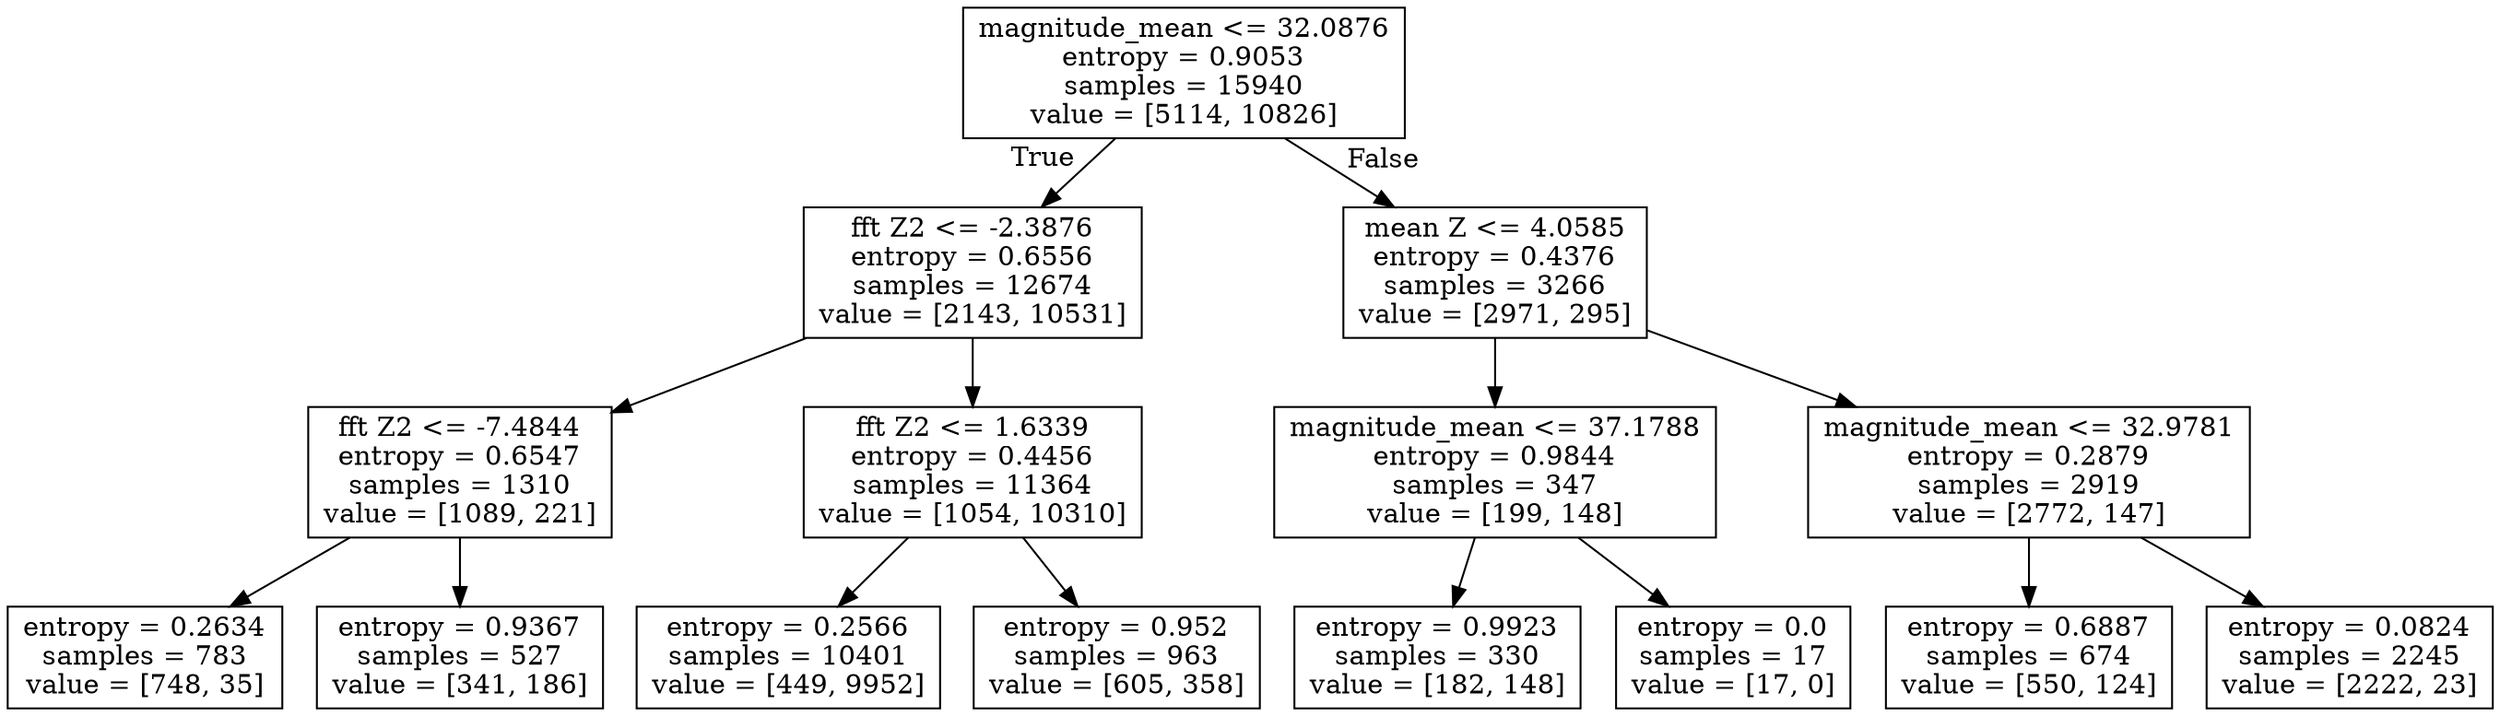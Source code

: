 digraph Tree {
node [shape=box] ;
0 [label="magnitude_mean <= 32.0876\nentropy = 0.9053\nsamples = 15940\nvalue = [5114, 10826]"] ;
1 [label="fft Z2 <= -2.3876\nentropy = 0.6556\nsamples = 12674\nvalue = [2143, 10531]"] ;
0 -> 1 [labeldistance=2.5, labelangle=45, headlabel="True"] ;
2 [label="fft Z2 <= -7.4844\nentropy = 0.6547\nsamples = 1310\nvalue = [1089, 221]"] ;
1 -> 2 ;
3 [label="entropy = 0.2634\nsamples = 783\nvalue = [748, 35]"] ;
2 -> 3 ;
4 [label="entropy = 0.9367\nsamples = 527\nvalue = [341, 186]"] ;
2 -> 4 ;
5 [label="fft Z2 <= 1.6339\nentropy = 0.4456\nsamples = 11364\nvalue = [1054, 10310]"] ;
1 -> 5 ;
6 [label="entropy = 0.2566\nsamples = 10401\nvalue = [449, 9952]"] ;
5 -> 6 ;
7 [label="entropy = 0.952\nsamples = 963\nvalue = [605, 358]"] ;
5 -> 7 ;
8 [label="mean Z <= 4.0585\nentropy = 0.4376\nsamples = 3266\nvalue = [2971, 295]"] ;
0 -> 8 [labeldistance=2.5, labelangle=-45, headlabel="False"] ;
9 [label="magnitude_mean <= 37.1788\nentropy = 0.9844\nsamples = 347\nvalue = [199, 148]"] ;
8 -> 9 ;
10 [label="entropy = 0.9923\nsamples = 330\nvalue = [182, 148]"] ;
9 -> 10 ;
11 [label="entropy = 0.0\nsamples = 17\nvalue = [17, 0]"] ;
9 -> 11 ;
12 [label="magnitude_mean <= 32.9781\nentropy = 0.2879\nsamples = 2919\nvalue = [2772, 147]"] ;
8 -> 12 ;
13 [label="entropy = 0.6887\nsamples = 674\nvalue = [550, 124]"] ;
12 -> 13 ;
14 [label="entropy = 0.0824\nsamples = 2245\nvalue = [2222, 23]"] ;
12 -> 14 ;
}